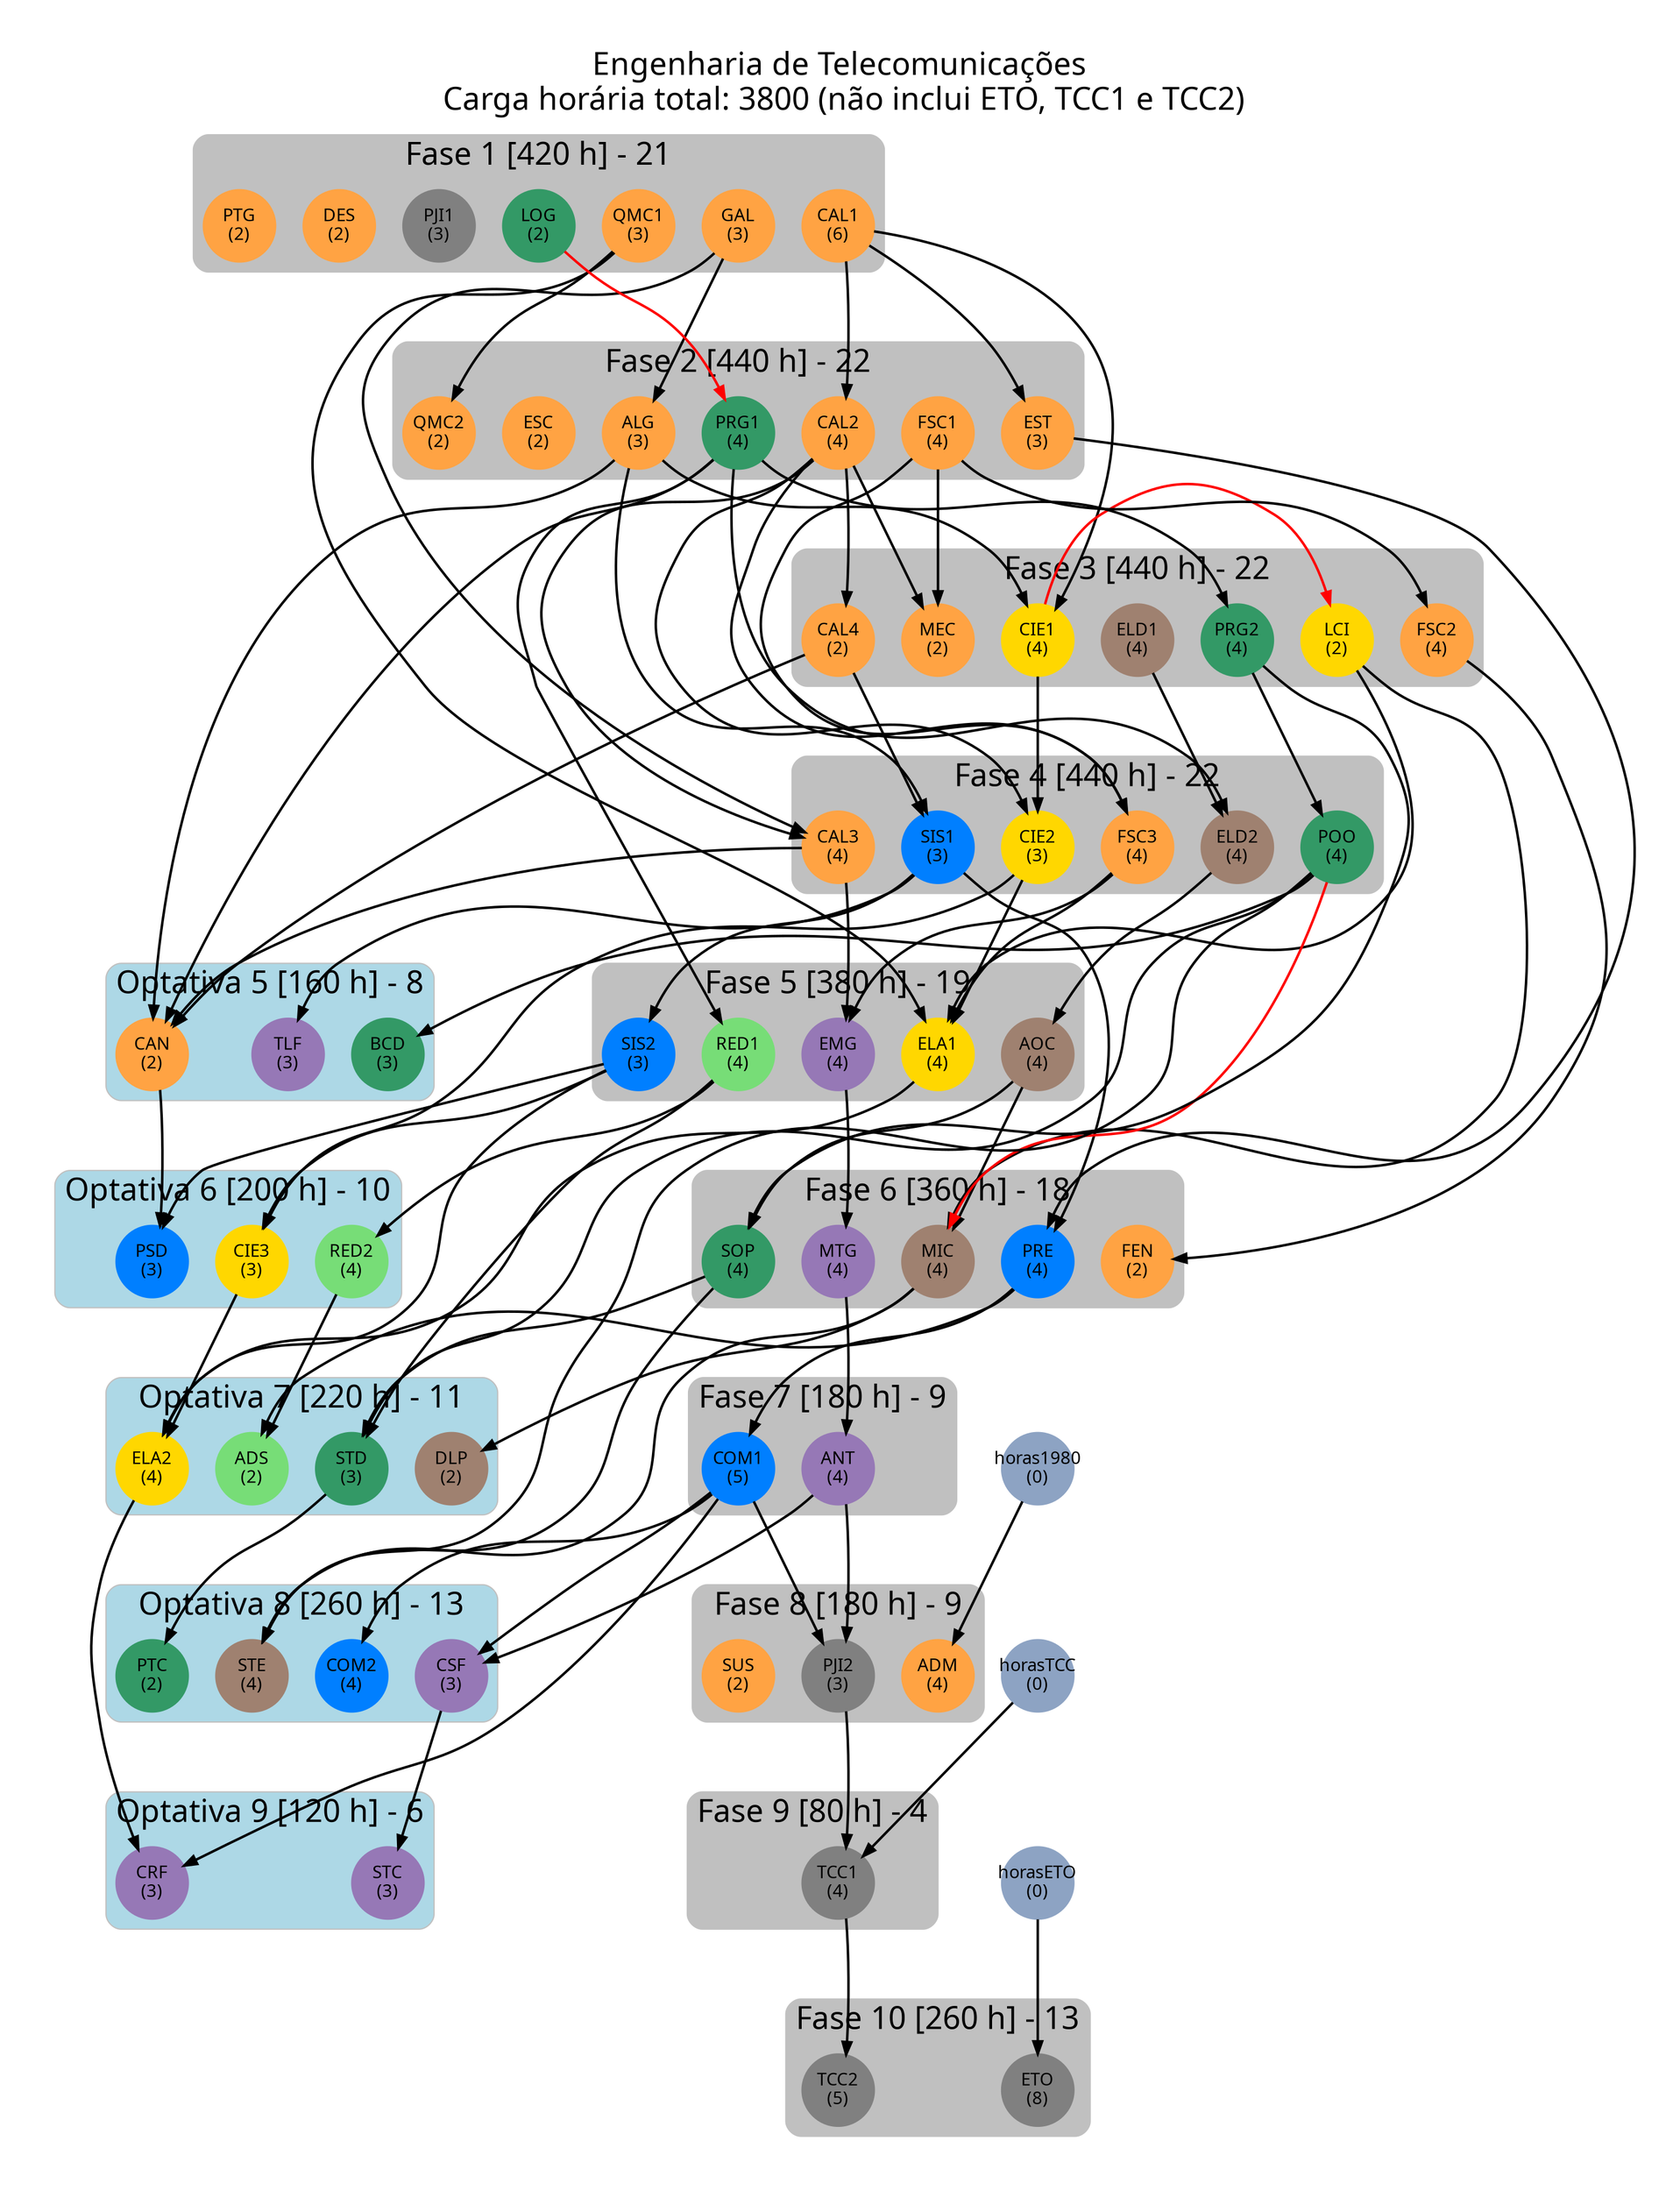 digraph EngTelecom {
	graph [fontcolor="#000000",
		fontname="helvetica Neue Ultra Light",
		fontsize=25,
		label="Engenharia de Telecomunicações
 Carga horária total: 3800 (não inclui ETO, TCC1 e TCC2)",
		labelloc=t,
		layout=dot,
		nodesep=0.3,
		pad=0.5,
		ranksep=1.5
	];
	node [fixedsize=true,
		fontname="helvetica Neue Ultra Light bold",
		labelloc=c,
		shape=circle,
		style=filled,
		width=.8
	];
	edge [color="#000000",
		fontname="helvetica Neue Ultra Light",
		penwidth=2
	];
	{
		graph [label="Engenharia de Telecomunicações [180 h] - 9"];
		ALG		 [ch=60,
			color="#FFA343",
			id=ALG,
			label="ALG
(3)"];
		CAL1		 [ch=120,
			color="#FFA343",
			id=CAL1,
			label="CAL1
(6)"];
	}
	{
		graph [label="Engenharia de Telecomunicações [160 h] - 8"];
		CIE1		 [ch=80,
			color="#FFD700",
			id=CIE1,
			label="CIE1
(4)"];
		CAL2		 [ch=80,
			color="#FFA343",
			id=CAL2,
			label="CAL2
(4)"];
	}
	{
		graph [label="Engenharia de Telecomunicações [120 h] - 6"];
		CIE2		 [ch=60,
			color="#FFD700",
			id=CIE2,
			label="CIE2
(3)"];
		SIS2		 [ch=60,
			color="#007FFF",
			id=SIS2,
			label="SIS2
(3)"];
	}
	{
		graph [label="Engenharia de Telecomunicações [240 h] - 12"];
		CIE2;
		FSC3		 [ch=80,
			color="#FFA343",
			id=FSC3,
			label="FSC3
(4)"];
		LCI		 [ch=40,
			color="#FFD700",
			id=LCI,
			label="LCI
(2)"];
		QMC1		 [ch=60,
			color="#FFA343",
			id=QMC1,
			label="QMC1
(3)"];
	}
	{
		graph [label="Engenharia de Telecomunicações [200 h] - 10"];
		SIS2;
		CIE3		 [ch=60,
			color="#FFD700",
			id=CIE3,
			label="CIE3
(3)"];
		ELA1		 [ch=80,
			color="#FFD700",
			id=ELA1,
			label="ELA1
(4)"];
	}
	{
		graph [label="Engenharia de Telecomunicações [80 h] - 4"];
		CIE1;
	}
	{
		graph [label="Engenharia de Telecomunicações [80 h] - 4"];
		PRE		 [ch=80,
			color="#007FFF",
			id=PRE,
			label="PRE
(4)"];
	}
	{
		graph [label="Engenharia de Telecomunicações [100 h] - 5"];
		COM1		 [ch=100,
			color="#007FFF",
			id=COM1,
			label="COM1
(5)"];
	}
	{
		graph [label="Engenharia de Telecomunicações [120 h] - 6"];
		EST		 [ch=60,
			color="#FFA343",
			id=EST,
			label="EST
(3)"];
		SIS1		 [ch=60,
			color="#007FFF",
			id=SIS1,
			label="SIS1
(3)"];
	}
	{
		graph [label="Engenharia de Telecomunicações [60 h] - 3"];
		SIS2;
	}
	{
		graph [label="Engenharia de Telecomunicações [100 h] - 5"];
		ALG;
		CAL4		 [ch=40,
			color="#FFA343",
			id=CAL4,
			label="CAL4
(2)"];
	}
	{
		graph [label="Engenharia de Telecomunicações [60 h] - 3"];
		SIS1;
	}
	{
		graph [label="Engenharia de Telecomunicações [0 h] - 0"];
		horasETO		 [color="#8da3c3",
			id=horasETO,
			label="horasETO
(0)"];
	}
	{
		graph [label="Engenharia de Telecomunicações [0 h] - 0"];
	}
	{
		graph [label="Engenharia de Telecomunicações [180 h] - 9"];
		COM1;
		ANT		 [ch=80,
			color="#9678B6",
			id=ANT,
			label="ANT
(4)"];
	}
	{
		graph [label="Engenharia de Telecomunicações [0 h] - 0"];
		horasTCC		 [color="#8da3c3",
			id=horasTCC,
			label="horasTCC
(0)"];
	}
	{
		graph [label="Engenharia de Telecomunicações [60 h] - 3"];
		PJI2		 [ch=60,
			color="#808080",
			id=PJI2,
			label="PJI2
(3)"];
	}
	{
		graph [label="Engenharia de Telecomunicações [80 h] - 4"];
		TCC1		 [ch=80,
			color="#808080",
			id=TCC1,
			label="TCC1
(4)"];
	}
	{
		graph [label="Engenharia de Telecomunicações [0 h] - 0"];
		horas1980		 [color="#8da3c3",
			id=horas1980,
			label="horas1980
(0)"];
	}
	{
		graph [label="Engenharia de Telecomunicações [60 h] - 3"];
		GAL		 [ch=60,
			color="#FFA343",
			id=GAL,
			label="GAL
(3)"];
	}
	{
		graph [label="Engenharia de Telecomunicações [0 h] - 0"];
	}
	{
		graph [label="Engenharia de Telecomunicações [120 h] - 6"];
		CAL1;
	}
	{
		graph [label="Engenharia de Telecomunicações [140 h] - 7"];
		CAL2;
		GAL;
	}
	{
		graph [label="Engenharia de Telecomunicações [80 h] - 4"];
		CAL2;
	}
	{
		graph [label="Engenharia de Telecomunicações [140 h] - 7"];
		ALG;
		PRG1		 [ch=80,
			color="#339966",
			id=PRG1,
			label="PRG1
(4)"];
	}
	{
		graph [label="Engenharia de Telecomunicações [40 h] - 2"];
		CAL4;
	}
	{
		graph [label="Engenharia de Telecomunicações [0 h] - 0"];
	}
	{
		graph [label="Engenharia de Telecomunicações [0 h] - 0"];
	}
	{
		graph [label="Engenharia de Telecomunicações [120 h] - 6"];
		CAL1;
	}
	{
		graph [label="Engenharia de Telecomunicações [80 h] - 4"];
		FSC2		 [ch=80,
			color="#FFA343",
			id=FSC2,
			label="FSC2
(4)"];
	}
	{
		graph [label="Engenharia de Telecomunicações [0 h] - 0"];
	}
	{
		graph [label="Engenharia de Telecomunicações [80 h] - 4"];
		FSC1		 [ch=80,
			color="#FFA343",
			id=FSC1,
			label="FSC1
(4)"];
	}
	{
		graph [label="Engenharia de Telecomunicações [160 h] - 8"];
		CAL2;
		FSC1;
	}
	{
		graph [label="Engenharia de Telecomunicações [0 h] - 0"];
	}
	{
		graph [label="Engenharia de Telecomunicações [160 h] - 8"];
		CAL2;
		FSC1;
	}
	{
		graph [label="Engenharia de Telecomunicações [0 h] - 0"];
	}
	{
		graph [label="Engenharia de Telecomunicações [0 h] - 0"];
	}
	{
		graph [label="Engenharia de Telecomunicações [60 h] - 3"];
		QMC1;
	}
	{
		graph [label="Engenharia de Telecomunicações [0 h] - 0"];
	}
	{
		graph [label="Engenharia de Telecomunicações [80 h] - 4"];
		ELD2		 [ch=80,
			color="#9F8170",
			id=ELD2,
			label="ELD2
(4)"];
	}
	{
		graph [label="Engenharia de Telecomunicações [80 h] - 4"];
		MIC		 [ch=80,
			color="#9F8170",
			id=MIC,
			label="MIC
(4)"];
	}
	{
		graph [label="Engenharia de Telecomunicações [0 h] - 0"];
	}
	{
		graph [label="Engenharia de Telecomunicações [160 h] - 8"];
		PRG1;
		ELD1		 [ch=80,
			color="#9F8170",
			id=ELD1,
			label="ELD1
(4)"];
	}
	{
		graph [label="Engenharia de Telecomunicações [120 h] - 6"];
		LCI;
		AOC		 [ch=80,
			color="#9F8170",
			id=AOC,
			label="AOC
(4)"];
	}
	{
		graph [label="Engenharia de Telecomunicações [80 h] - 4"];
		POO		 [ch=80,
			color="#339966",
			id=POO,
			label="POO
(4)"];
	}
	{
		graph [label="Engenharia de Telecomunicações [240 h] - 12"];
		MIC;
		POO;
		SOP		 [ch=80,
			color="#339966",
			id=SOP,
			label="SOP
(4)"];
	}
	{
		graph [label="Engenharia de Telecomunicações [80 h] - 4"];
		MTG		 [ch=80,
			color="#9678B6",
			id=MTG,
			label="MTG
(4)"];
	}
	{
		graph [label="Engenharia de Telecomunicações [180 h] - 9"];
		ELA2		 [ch=80,
			color="#FFD700",
			id=ELA2,
			label="ELA2
(4)"];
		COM1;
	}
	{
		graph [label="Engenharia de Telecomunicações [180 h] - 9"];
		COM1;
		ANT;
	}
	{
		graph [label="Engenharia de Telecomunicações [160 h] - 8"];
		FSC3;
		CAL3		 [ch=80,
			color="#FFA343",
			id=CAL3,
			label="CAL3
(4)"];
	}
	{
		graph [label="Engenharia de Telecomunicações [80 h] - 4"];
		EMG		 [ch=80,
			color="#9678B6",
			id=EMG,
			label="EMG
(4)"];
	}
	{
		graph [label="Engenharia de Telecomunicações [60 h] - 3"];
		CSF		 [ch=60,
			color="#9678B6",
			id=CSF,
			label="CSF
(3)"];
	}
	{
		graph [label="Engenharia de Telecomunicações [60 h] - 3"];
		SIS1;
	}
	{
		graph [label="Engenharia de Telecomunicações [160 h] - 8"];
		PRE;
		RED2		 [ch=80,
			color="#77DD77",
			id=RED2,
			label="RED2
(4)"];
	}
	{
		graph [label="Engenharia de Telecomunicações [80 h] - 4"];
		PRG1;
	}
	{
		graph [label="Engenharia de Telecomunicações [80 h] - 4"];
		RED1		 [ch=80,
			color="#77DD77",
			id=RED1,
			label="RED1
(4)"];
	}
	{
		graph [label="Engenharia de Telecomunicações [80 h] - 4"];
		POO;
	}
	{
		graph [label="Engenharia de Telecomunicações [0 h] - 0"];
	}
	{
		graph [label="Engenharia de Telecomunicações [80 h] - 4"];
		PRG2		 [ch=80,
			color="#339966",
			id=PRG2,
			label="PRG2
(4)"];
	}
	{
		graph [label="Engenharia de Telecomunicações [40 h] - 2"];
		LOG		 [ch=40,
			color="#339966",
			id=LOG,
			label="LOG
(2)"];
	}
	{
		graph [label="Engenharia de Telecomunicações [80 h] - 4"];
		PRG1;
	}
	{
		graph [label="Engenharia de Telecomunicações [60 h] - 3"];
		STD		 [ch=60,
			color="#339966",
			id=STD,
			label="STD
(3)"];
	}
	{
		graph [label="Engenharia de Telecomunicações [160 h] - 8"];
		AOC;
		PRG2;
	}
	{
		graph [label="Engenharia de Telecomunicações [240 h] - 12"];
		POO;
		SOP;
		RED1;
	}
	{
		graph [label="Engenharia de Telecomunicações [800 h] - 40"];
		edge [style=invis,
			weight=300
		];
		CAL1;
		CAL2;
		CAL1 -> CAL2		 [style=invis,
			weight=300];
		CAL4;
		CAL2 -> CAL4		 [style=invis,
			weight=300];
		CAL3;
		CAL4 -> CAL3		 [style=invis,
			weight=300];
		ANT;
		PJI2;
		ANT -> PJI2		 [style=invis,
			weight=300];
		TCC1;
		PJI2 -> TCC1		 [style=invis,
			weight=300];
		TCC2		 [ch=100,
			color="#808080",
			id=TCC2,
			label="TCC2
(5)"];
		TCC1 -> TCC2		 [style=invis,
			weight=300];
		EMG;
		CAL3 -> EMG		 [style=invis,
			weight=300];
		MTG;
		MTG -> ANT		 [style=invis,
			weight=300];
		EMG -> MTG		 [style=invis,
			weight=300];
	}
	{
		graph [label="Engenharia de Telecomunicações [0 h] - 0"];
		edge [style=invis,
			weight=300
		];
		horasETO;
		horasTCC;
		horasTCC -> horasETO		 [style=invis,
			weight=300];
		horas1980;
		horas1980 -> horasTCC		 [style=invis,
			weight=300];
	}
	{
		graph [label="Engenharia de Telecomunicações [280 h] - 14"];
		edge [style=invis,
			weight=300
		];
		ELA2;
		PTC		 [ch=40,
			color="#339966",
			id=PTC,
			label="PTC
(2)"];
		ELA2 -> PTC		 [style=invis,
			weight=300];
		PSD		 [ch=60,
			color="#007FFF",
			id=PSD,
			label="PSD
(3)"];
		PSD -> ELA2		 [style=invis,
			weight=300];
		CAN		 [ch=40,
			color="#FFA343",
			id=CAN,
			label="CAN
(2)"];
		CAN -> PSD		 [style=invis,
			weight=300];
		CRF		 [ch=60,
			color="#9678B6",
			id=CRF,
			label="CRF
(3)"];
		PTC -> CRF		 [style=invis,
			weight=300];
	}
	subgraph cluster_fase4 {
		graph [bgcolor=grey,
			color=grey,
			label="Fase 4 [440 h] - 22",
			style=rounded
		];
		CIE2;
		FSC3;
		SIS1;
		CAL3;
		ELD2;
		POO;
	}
	subgraph cluster_fase3 {
		graph [bgcolor=grey,
			color=grey,
			label="Fase 3 [440 h] - 22",
			style=rounded
		];
		CIE1;
		LCI;
		CAL4;
		FSC2;
		MEC		 [ch=40,
			color="#FFA343",
			id=MEC,
			label="MEC
(2)"];
		ELD1;
		PRG2;
	}
	subgraph cluster_fase1 {
		graph [bgcolor=grey,
			color=grey,
			label="Fase 1 [420 h] - 21",
			style=rounded
		];
		CAL1;
		QMC1;
		PJI1		 [ch=60,
			color="#808080",
			id=PJI1,
			label="PJI1
(3)"];
		GAL;
		DES		 [ch=40,
			color="#FFA343",
			id=DES,
			label="DES
(2)"];
		PTG		 [ch=40,
			color="#FFA343",
			id=PTG,
			label="PTG
(2)"];
		LOG;
	}
	subgraph cluster_fase2 {
		graph [bgcolor=grey,
			color=grey,
			label="Fase 2 [440 h] - 22",
			style=rounded
		];
		ALG;
		CAL2;
		EST;
		PRG1;
		ESC		 [ch=40,
			color="#FFA343",
			id=ESC,
			label="ESC
(2)"];
		FSC1;
		QMC2		 [ch=40,
			color="#FFA343",
			id=QMC2,
			label="QMC2
(2)"];
	}
	subgraph cluster_fase5 {
		graph [bgcolor=grey,
			color=grey,
			label="Fase 5 [380 h] - 19",
			style=rounded
		];
		SIS2;
		ELA1;
		AOC;
		EMG;
		RED1;
	}
	subgraph cluster_fase6 {
		graph [bgcolor=grey,
			color=grey,
			label="Fase 6 [360 h] - 18",
			style=rounded
		];
		PRE;
		FEN		 [ch=40,
			color="#FFA343",
			id=FEN,
			label="FEN
(2)"];
		MIC;
		SOP;
		MTG;
	}
	subgraph cluster_fase7 {
		graph [bgcolor=grey,
			color=grey,
			label="Fase 7 [180 h] - 9",
			style=rounded
		];
		COM1;
		ANT;
	}
	subgraph cluster_fase8 {
		graph [bgcolor=grey,
			color=grey,
			label="Fase 8 [180 h] - 9",
			style=rounded
		];
		PJI2;
		ADM		 [ch=80,
			color="#FFA343",
			id=ADM,
			label="ADM
(4)"];
		SUS		 [ch=40,
			color="#FFA343",
			id=SUS,
			label="SUS
(2)"];
	}
	subgraph cluster_fase9 {
		graph [bgcolor=grey,
			color=grey,
			label="Fase 9 [80 h] - 4",
			style=rounded
		];
		TCC1;
	}
	subgraph cluster_fase10 {
		graph [bgcolor=grey,
			color=grey,
			label="Fase 10 [260 h] - 13",
			style=rounded
		];
		ETO		 [ch=160,
			color="#808080",
			id=ETO,
			label="ETO
(8)"];
		TCC2;
	}
	subgraph cluster_opcional5 {
		graph [bgcolor=lightblue,
			color=grey,
			label="Optativa 5 [160 h] - 8",
			style=rounded
		];
		CAN;
		TLF		 [ch=60,
			color="#9678B6",
			id=TLF,
			label="TLF
(3)"];
		BCD		 [ch=60,
			color="#339966",
			id=BCD,
			label="BCD
(3)"];
	}
	subgraph cluster_opcional6 {
		graph [bgcolor=lightblue,
			color=grey,
			label="Optativa 6 [200 h] - 10",
			style=rounded
		];
		CIE3;
		PSD;
		RED2;
	}
	subgraph cluster_opcional7 {
		graph [bgcolor=lightblue,
			color=grey,
			label="Optativa 7 [220 h] - 11",
			style=rounded
		];
		ELA2;
		DLP		 [ch=40,
			color="#9F8170",
			id=DLP,
			label="DLP
(2)"];
		ADS		 [ch=40,
			color="#77DD77",
			id=ADS,
			label="ADS
(2)"];
		STD;
	}
	subgraph cluster_opcional8 {
		graph [bgcolor=lightblue,
			color=grey,
			label="Optativa 8 [260 h] - 13",
			style=rounded
		];
		COM2		 [ch=80,
			color="#007FFF",
			id=COM2,
			label="COM2
(4)"];
		STE		 [ch=80,
			color="#9F8170",
			id=STE,
			label="STE
(4)"];
		CSF;
		PTC;
	}
	subgraph cluster_opcional9 {
		graph [bgcolor=lightblue,
			color=grey,
			label="Optativa 9 [120 h] - 6",
			style=rounded
		];
		CRF;
		STC		 [ch=60,
			color="#9678B6",
			id=STC,
			label="STC
(3)"];
	}
	ALG -> CIE1;
	ALG -> SIS1;
	ALG -> CAN;
	CAL1 -> CIE1;
	CAL1 -> CAL2;
	CAL1 -> EST;
	CIE1 -> CIE2;
	CIE1 -> LCI	 [color="#FF0000",
		constraint=false];
	CAL2 -> CIE2;
	CAL2 -> FSC3;
	CAL2 -> CAL4;
	CAL2 -> CAL3;
	CAL2 -> MEC;
	CIE2 -> CIE3;
	CIE2 -> ELA1;
	SIS2 -> CIE3;
	SIS2 -> ELA2;
	SIS2 -> PSD;
	CIE3 -> ELA2;
	FSC3 -> ELA1;
	FSC3 -> EMG;
	LCI -> ELA1;
	LCI -> MIC;
	QMC1 -> ELA1;
	QMC1 -> QMC2;
	ELA1 -> ELA2;
	ELA2 -> CRF;
	PRE -> COM1;
	PRE -> ADS;
	COM1 -> COM2;
	COM1 -> PJI2;
	COM1 -> CRF;
	COM1 -> CSF;
	EST -> PRE;
	SIS1 -> SIS2;
	SIS1 -> PRE;
	SIS1 -> TLF;
	CAL4 -> SIS1;
	CAL4 -> CAN;
	horasETO -> ETO;
	ANT -> PJI2;
	ANT -> CSF;
	PJI2 -> TCC1;
	horasTCC -> TCC1;
	TCC1 -> TCC2;
	horas1980 -> ADM;
	GAL -> ALG;
	GAL -> CAL3;
	CAL3 -> CAN;
	CAL3 -> EMG;
	PRG1 -> CAN;
	PRG1 -> ELD2;
	PRG1 -> RED1;
	PRG1 -> PRG2;
	CAN -> PSD;
	FSC2 -> FEN;
	FSC1 -> FSC3;
	FSC1 -> FSC2;
	FSC1 -> MEC;
	ELD2 -> AOC;
	AOC -> MIC;
	AOC -> SOP;
	MIC -> DLP;
	MIC -> STE;
	ELD1 -> ELD2;
	POO -> MIC	 [color="#FF0000",
		constraint=false];
	POO -> STE;
	POO -> BCD;
	POO -> STD;
	SOP -> STE;
	SOP -> STD;
	MTG -> ANT;
	CSF -> STC;
	EMG -> MTG;
	RED2 -> ADS;
	RED1 -> RED2;
	RED1 -> STD;
	LOG -> PRG1	 [color="#FF0000",
		constraint=false];
	PRG2 -> POO;
	PRG2 -> SOP;
	STD -> PTC;
}
